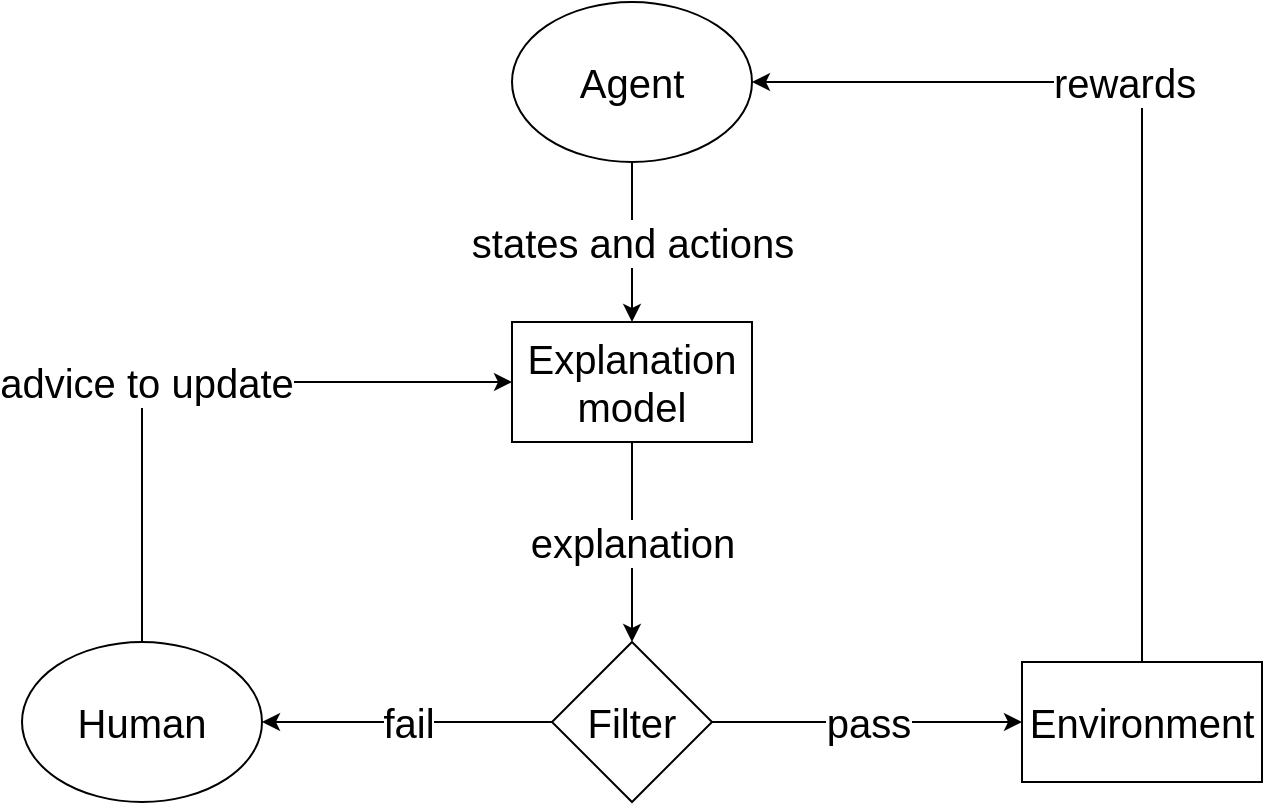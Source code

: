 <mxfile version="15.4.3" type="github">
  <diagram id="hfisGCpkYvtmeZW-5p2r" name="Page-1">
    <mxGraphModel dx="868" dy="478" grid="1" gridSize="10" guides="1" tooltips="1" connect="1" arrows="1" fold="1" page="1" pageScale="1" pageWidth="850" pageHeight="1100" math="0" shadow="0">
      <root>
        <mxCell id="0" />
        <mxCell id="1" parent="0" />
        <mxCell id="23xbA3XrxommICAyEXQ8-9" value="explanation" style="edgeStyle=orthogonalEdgeStyle;rounded=0;orthogonalLoop=1;jettySize=auto;html=1;exitX=0.5;exitY=1;exitDx=0;exitDy=0;entryX=0.5;entryY=0;entryDx=0;entryDy=0;fontSize=20;" parent="1" source="23xbA3XrxommICAyEXQ8-1" target="23xbA3XrxommICAyEXQ8-6" edge="1">
          <mxGeometry relative="1" as="geometry">
            <Array as="points">
              <mxPoint x="365" y="310" />
              <mxPoint x="365" y="310" />
            </Array>
          </mxGeometry>
        </mxCell>
        <mxCell id="23xbA3XrxommICAyEXQ8-1" value="Explanation model" style="rounded=0;whiteSpace=wrap;html=1;fontSize=20;" parent="1" vertex="1">
          <mxGeometry x="305" y="240" width="120" height="60" as="geometry" />
        </mxCell>
        <mxCell id="23xbA3XrxommICAyEXQ8-13" style="edgeStyle=orthogonalEdgeStyle;rounded=0;orthogonalLoop=1;jettySize=auto;html=1;exitX=0.5;exitY=0;exitDx=0;exitDy=0;entryX=0;entryY=0.5;entryDx=0;entryDy=0;fontSize=20;" parent="1" source="23xbA3XrxommICAyEXQ8-2" target="23xbA3XrxommICAyEXQ8-1" edge="1">
          <mxGeometry relative="1" as="geometry" />
        </mxCell>
        <mxCell id="23xbA3XrxommICAyEXQ8-17" value="advice to update" style="edgeLabel;html=1;align=center;verticalAlign=middle;resizable=0;points=[];fontSize=20;" parent="23xbA3XrxommICAyEXQ8-13" vertex="1" connectable="0">
          <mxGeometry x="-0.168" y="1" relative="1" as="geometry">
            <mxPoint x="1" y="1" as="offset" />
          </mxGeometry>
        </mxCell>
        <mxCell id="23xbA3XrxommICAyEXQ8-2" value="Human" style="ellipse;whiteSpace=wrap;html=1;fontSize=20;" parent="1" vertex="1">
          <mxGeometry x="60" y="400" width="120" height="80" as="geometry" />
        </mxCell>
        <mxCell id="-c3F_xC4dnhe_zyFxtBt-1" value="states and actions" style="edgeStyle=orthogonalEdgeStyle;rounded=0;orthogonalLoop=1;jettySize=auto;html=1;exitX=0.5;exitY=1;exitDx=0;exitDy=0;entryX=0.5;entryY=0;entryDx=0;entryDy=0;fontSize=20;" edge="1" parent="1" source="23xbA3XrxommICAyEXQ8-3" target="23xbA3XrxommICAyEXQ8-1">
          <mxGeometry relative="1" as="geometry" />
        </mxCell>
        <mxCell id="23xbA3XrxommICAyEXQ8-3" value="Agent" style="ellipse;whiteSpace=wrap;html=1;fontSize=20;" parent="1" vertex="1">
          <mxGeometry x="305" y="80" width="120" height="80" as="geometry" />
        </mxCell>
        <mxCell id="23xbA3XrxommICAyEXQ8-10" value="fail" style="edgeStyle=orthogonalEdgeStyle;rounded=0;orthogonalLoop=1;jettySize=auto;html=1;exitX=0;exitY=0.5;exitDx=0;exitDy=0;entryX=1;entryY=0.5;entryDx=0;entryDy=0;fontSize=20;" parent="1" source="23xbA3XrxommICAyEXQ8-6" target="23xbA3XrxommICAyEXQ8-2" edge="1">
          <mxGeometry relative="1" as="geometry" />
        </mxCell>
        <mxCell id="23xbA3XrxommICAyEXQ8-12" value="pass" style="edgeStyle=orthogonalEdgeStyle;rounded=0;orthogonalLoop=1;jettySize=auto;html=1;exitX=1;exitY=0.5;exitDx=0;exitDy=0;entryX=0;entryY=0.5;entryDx=0;entryDy=0;fontSize=20;" parent="1" source="23xbA3XrxommICAyEXQ8-6" target="23xbA3XrxommICAyEXQ8-7" edge="1">
          <mxGeometry relative="1" as="geometry" />
        </mxCell>
        <mxCell id="23xbA3XrxommICAyEXQ8-6" value="Filter" style="rhombus;whiteSpace=wrap;html=1;fontSize=20;" parent="1" vertex="1">
          <mxGeometry x="325" y="400" width="80" height="80" as="geometry" />
        </mxCell>
        <mxCell id="23xbA3XrxommICAyEXQ8-14" style="edgeStyle=orthogonalEdgeStyle;rounded=0;orthogonalLoop=1;jettySize=auto;html=1;exitX=0.5;exitY=0;exitDx=0;exitDy=0;entryX=1;entryY=0.5;entryDx=0;entryDy=0;fontSize=20;" parent="1" source="23xbA3XrxommICAyEXQ8-7" target="23xbA3XrxommICAyEXQ8-3" edge="1">
          <mxGeometry relative="1" as="geometry" />
        </mxCell>
        <mxCell id="23xbA3XrxommICAyEXQ8-21" value="rewards" style="edgeLabel;html=1;align=center;verticalAlign=middle;resizable=0;points=[];fontSize=20;" parent="23xbA3XrxommICAyEXQ8-14" vertex="1" connectable="0">
          <mxGeometry x="0.302" relative="1" as="geometry">
            <mxPoint x="16" as="offset" />
          </mxGeometry>
        </mxCell>
        <mxCell id="23xbA3XrxommICAyEXQ8-7" value="Environment" style="rounded=0;whiteSpace=wrap;html=1;fontSize=20;" parent="1" vertex="1">
          <mxGeometry x="560" y="410" width="120" height="60" as="geometry" />
        </mxCell>
      </root>
    </mxGraphModel>
  </diagram>
</mxfile>
